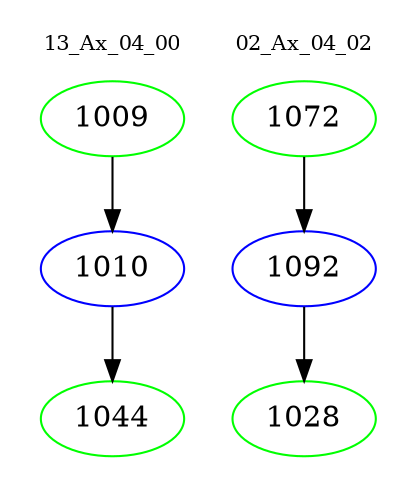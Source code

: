 digraph{
subgraph cluster_0 {
color = white
label = "13_Ax_04_00";
fontsize=10;
T0_1009 [label="1009", color="green"]
T0_1009 -> T0_1010 [color="black"]
T0_1010 [label="1010", color="blue"]
T0_1010 -> T0_1044 [color="black"]
T0_1044 [label="1044", color="green"]
}
subgraph cluster_1 {
color = white
label = "02_Ax_04_02";
fontsize=10;
T1_1072 [label="1072", color="green"]
T1_1072 -> T1_1092 [color="black"]
T1_1092 [label="1092", color="blue"]
T1_1092 -> T1_1028 [color="black"]
T1_1028 [label="1028", color="green"]
}
}
